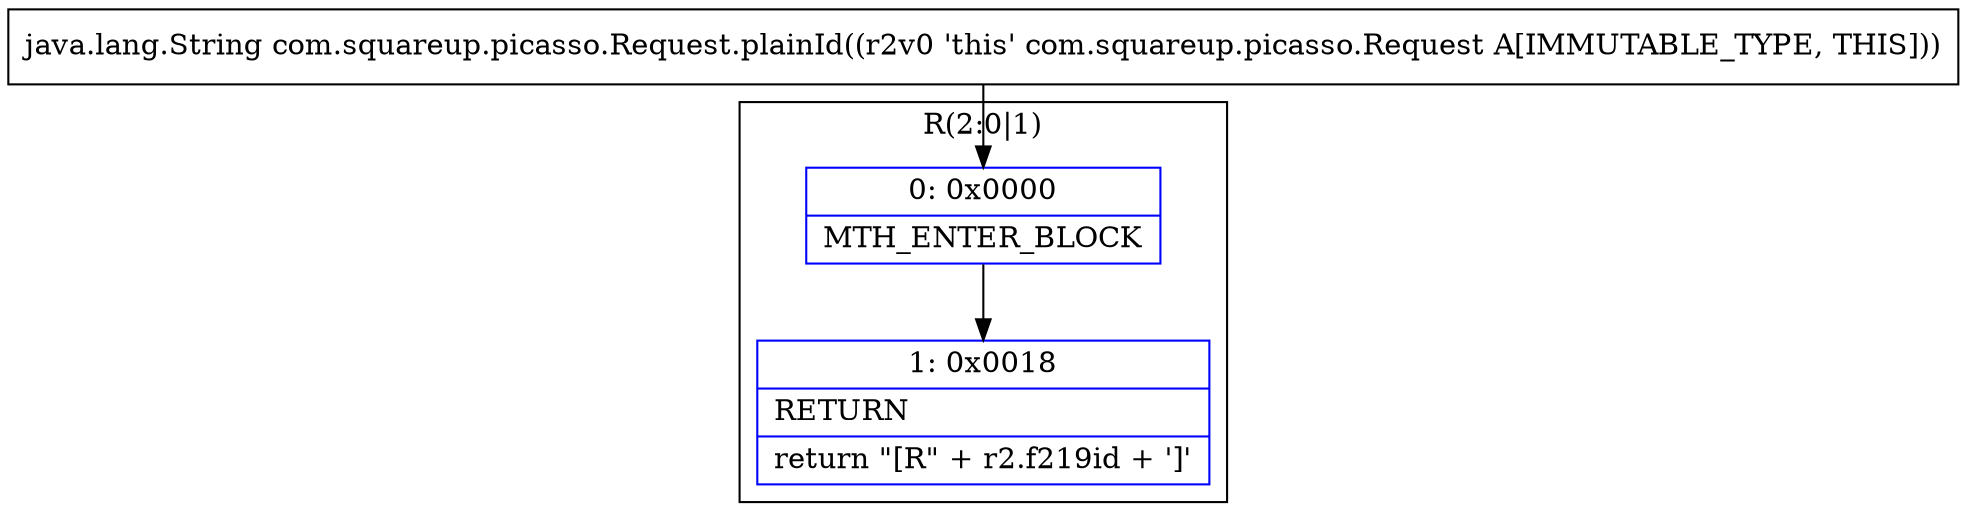 digraph "CFG forcom.squareup.picasso.Request.plainId()Ljava\/lang\/String;" {
subgraph cluster_Region_1478212283 {
label = "R(2:0|1)";
node [shape=record,color=blue];
Node_0 [shape=record,label="{0\:\ 0x0000|MTH_ENTER_BLOCK\l}"];
Node_1 [shape=record,label="{1\:\ 0x0018|RETURN\l|return \"[R\" + r2.f219id + ']'\l}"];
}
MethodNode[shape=record,label="{java.lang.String com.squareup.picasso.Request.plainId((r2v0 'this' com.squareup.picasso.Request A[IMMUTABLE_TYPE, THIS])) }"];
MethodNode -> Node_0;
Node_0 -> Node_1;
}


